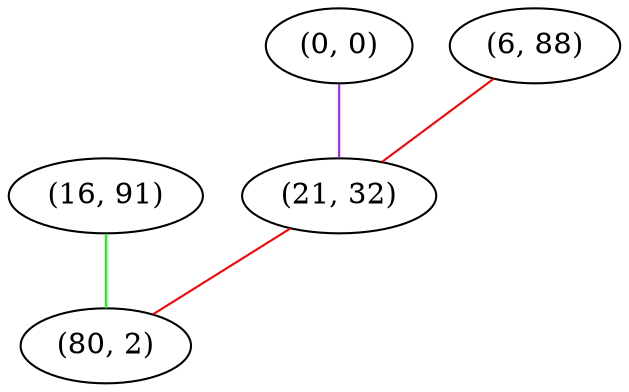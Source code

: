 graph "" {
"(16, 91)";
"(0, 0)";
"(6, 88)";
"(21, 32)";
"(80, 2)";
"(16, 91)" -- "(80, 2)"  [color=green, key=0, weight=2];
"(0, 0)" -- "(21, 32)"  [color=purple, key=0, weight=4];
"(6, 88)" -- "(21, 32)"  [color=red, key=0, weight=1];
"(21, 32)" -- "(80, 2)"  [color=red, key=0, weight=1];
}
